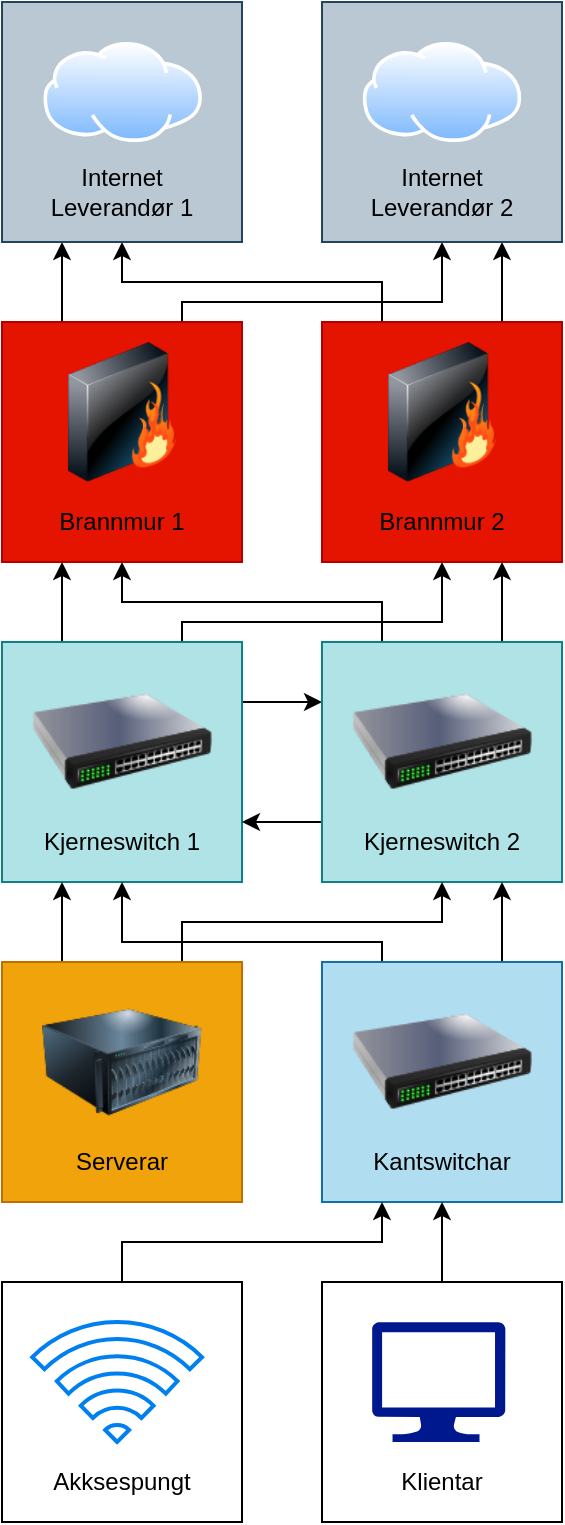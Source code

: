 <mxfile version="27.0.9">
  <diagram name="Page-1" id="vPcOFe-4HMPGLAfqT6yM">
    <mxGraphModel dx="1020" dy="918" grid="1" gridSize="10" guides="1" tooltips="1" connect="1" arrows="1" fold="1" page="1" pageScale="1" pageWidth="827" pageHeight="1169" math="0" shadow="0">
      <root>
        <mxCell id="0" />
        <mxCell id="1" parent="0" />
        <mxCell id="P7_R4goV-w_Sb4x6CEe_-7" style="edgeStyle=orthogonalEdgeStyle;rounded=0;orthogonalLoop=1;jettySize=auto;html=1;exitX=1;exitY=0.25;exitDx=0;exitDy=0;entryX=0;entryY=0.25;entryDx=0;entryDy=0;" edge="1" parent="1" source="P7_R4goV-w_Sb4x6CEe_-2" target="P7_R4goV-w_Sb4x6CEe_-4">
          <mxGeometry relative="1" as="geometry" />
        </mxCell>
        <mxCell id="P7_R4goV-w_Sb4x6CEe_-17" style="edgeStyle=orthogonalEdgeStyle;rounded=0;orthogonalLoop=1;jettySize=auto;html=1;exitX=0.25;exitY=0;exitDx=0;exitDy=0;entryX=0.25;entryY=1;entryDx=0;entryDy=0;" edge="1" parent="1" source="P7_R4goV-w_Sb4x6CEe_-2" target="P7_R4goV-w_Sb4x6CEe_-10">
          <mxGeometry relative="1" as="geometry" />
        </mxCell>
        <mxCell id="P7_R4goV-w_Sb4x6CEe_-23" style="edgeStyle=orthogonalEdgeStyle;rounded=0;orthogonalLoop=1;jettySize=auto;html=1;exitX=0.75;exitY=0;exitDx=0;exitDy=0;entryX=0.5;entryY=1;entryDx=0;entryDy=0;" edge="1" parent="1" source="P7_R4goV-w_Sb4x6CEe_-2" target="P7_R4goV-w_Sb4x6CEe_-13">
          <mxGeometry relative="1" as="geometry">
            <Array as="points">
              <mxPoint x="450" y="430" />
              <mxPoint x="580" y="430" />
            </Array>
          </mxGeometry>
        </mxCell>
        <mxCell id="P7_R4goV-w_Sb4x6CEe_-2" value="" style="whiteSpace=wrap;html=1;aspect=fixed;fillColor=#b0e3e6;strokeColor=#0e8088;" vertex="1" parent="1">
          <mxGeometry x="360" y="440" width="120" height="120" as="geometry" />
        </mxCell>
        <mxCell id="P7_R4goV-w_Sb4x6CEe_-1" value="" style="image;html=1;image=img/lib/clip_art/networking/Switch_128x128.png" vertex="1" parent="1">
          <mxGeometry x="375" y="450" width="90" height="80" as="geometry" />
        </mxCell>
        <mxCell id="P7_R4goV-w_Sb4x6CEe_-3" value="Kjerneswitch 1" style="text;html=1;align=center;verticalAlign=middle;whiteSpace=wrap;rounded=0;" vertex="1" parent="1">
          <mxGeometry x="370" y="530" width="100" height="20" as="geometry" />
        </mxCell>
        <mxCell id="P7_R4goV-w_Sb4x6CEe_-8" style="edgeStyle=orthogonalEdgeStyle;rounded=0;orthogonalLoop=1;jettySize=auto;html=1;exitX=0;exitY=0.75;exitDx=0;exitDy=0;entryX=1;entryY=0.75;entryDx=0;entryDy=0;" edge="1" parent="1" source="P7_R4goV-w_Sb4x6CEe_-4" target="P7_R4goV-w_Sb4x6CEe_-2">
          <mxGeometry relative="1" as="geometry" />
        </mxCell>
        <mxCell id="P7_R4goV-w_Sb4x6CEe_-19" style="edgeStyle=orthogonalEdgeStyle;rounded=0;orthogonalLoop=1;jettySize=auto;html=1;exitX=0.75;exitY=0;exitDx=0;exitDy=0;entryX=0.75;entryY=1;entryDx=0;entryDy=0;" edge="1" parent="1" source="P7_R4goV-w_Sb4x6CEe_-4" target="P7_R4goV-w_Sb4x6CEe_-13">
          <mxGeometry relative="1" as="geometry" />
        </mxCell>
        <mxCell id="P7_R4goV-w_Sb4x6CEe_-22" style="edgeStyle=orthogonalEdgeStyle;rounded=0;orthogonalLoop=1;jettySize=auto;html=1;exitX=0.25;exitY=0;exitDx=0;exitDy=0;entryX=0.5;entryY=1;entryDx=0;entryDy=0;" edge="1" parent="1" source="P7_R4goV-w_Sb4x6CEe_-4" target="P7_R4goV-w_Sb4x6CEe_-10">
          <mxGeometry relative="1" as="geometry">
            <Array as="points">
              <mxPoint x="550" y="420" />
              <mxPoint x="420" y="420" />
            </Array>
          </mxGeometry>
        </mxCell>
        <mxCell id="P7_R4goV-w_Sb4x6CEe_-4" value="" style="whiteSpace=wrap;html=1;aspect=fixed;fillColor=#b0e3e6;strokeColor=#0e8088;" vertex="1" parent="1">
          <mxGeometry x="520" y="440" width="120" height="120" as="geometry" />
        </mxCell>
        <mxCell id="P7_R4goV-w_Sb4x6CEe_-5" value="" style="image;html=1;image=img/lib/clip_art/networking/Switch_128x128.png" vertex="1" parent="1">
          <mxGeometry x="535" y="450" width="90" height="80" as="geometry" />
        </mxCell>
        <mxCell id="P7_R4goV-w_Sb4x6CEe_-6" value="Kjerneswitch 2" style="text;html=1;align=center;verticalAlign=middle;whiteSpace=wrap;rounded=0;" vertex="1" parent="1">
          <mxGeometry x="530" y="530" width="100" height="20" as="geometry" />
        </mxCell>
        <mxCell id="P7_R4goV-w_Sb4x6CEe_-62" style="edgeStyle=orthogonalEdgeStyle;rounded=0;orthogonalLoop=1;jettySize=auto;html=1;exitX=0.25;exitY=0;exitDx=0;exitDy=0;entryX=0.25;entryY=1;entryDx=0;entryDy=0;" edge="1" parent="1" source="P7_R4goV-w_Sb4x6CEe_-10" target="P7_R4goV-w_Sb4x6CEe_-44">
          <mxGeometry relative="1" as="geometry" />
        </mxCell>
        <mxCell id="P7_R4goV-w_Sb4x6CEe_-63" style="edgeStyle=orthogonalEdgeStyle;rounded=0;orthogonalLoop=1;jettySize=auto;html=1;exitX=0.75;exitY=0;exitDx=0;exitDy=0;entryX=0.5;entryY=1;entryDx=0;entryDy=0;" edge="1" parent="1" source="P7_R4goV-w_Sb4x6CEe_-10" target="P7_R4goV-w_Sb4x6CEe_-47">
          <mxGeometry relative="1" as="geometry">
            <Array as="points">
              <mxPoint x="450" y="270" />
              <mxPoint x="580" y="270" />
            </Array>
          </mxGeometry>
        </mxCell>
        <mxCell id="P7_R4goV-w_Sb4x6CEe_-10" value="" style="whiteSpace=wrap;html=1;aspect=fixed;fillColor=#e51400;fontColor=#ffffff;strokeColor=#B20000;" vertex="1" parent="1">
          <mxGeometry x="360" y="280" width="120" height="120" as="geometry" />
        </mxCell>
        <mxCell id="P7_R4goV-w_Sb4x6CEe_-12" value="Brannmur 1" style="text;html=1;align=center;verticalAlign=middle;whiteSpace=wrap;rounded=0;" vertex="1" parent="1">
          <mxGeometry x="370" y="370" width="100" height="20" as="geometry" />
        </mxCell>
        <mxCell id="P7_R4goV-w_Sb4x6CEe_-9" value="" style="image;html=1;image=img/lib/clip_art/networking/Firewall_128x128.png" vertex="1" parent="1">
          <mxGeometry x="385" y="290" width="70" height="70" as="geometry" />
        </mxCell>
        <mxCell id="P7_R4goV-w_Sb4x6CEe_-59" style="edgeStyle=orthogonalEdgeStyle;rounded=0;orthogonalLoop=1;jettySize=auto;html=1;exitX=0.75;exitY=0;exitDx=0;exitDy=0;entryX=0.75;entryY=1;entryDx=0;entryDy=0;" edge="1" parent="1" source="P7_R4goV-w_Sb4x6CEe_-13" target="P7_R4goV-w_Sb4x6CEe_-47">
          <mxGeometry relative="1" as="geometry" />
        </mxCell>
        <mxCell id="P7_R4goV-w_Sb4x6CEe_-61" style="edgeStyle=orthogonalEdgeStyle;rounded=0;orthogonalLoop=1;jettySize=auto;html=1;exitX=0.25;exitY=0;exitDx=0;exitDy=0;entryX=0.5;entryY=1;entryDx=0;entryDy=0;" edge="1" parent="1" source="P7_R4goV-w_Sb4x6CEe_-13" target="P7_R4goV-w_Sb4x6CEe_-44">
          <mxGeometry relative="1" as="geometry" />
        </mxCell>
        <mxCell id="P7_R4goV-w_Sb4x6CEe_-13" value="" style="whiteSpace=wrap;html=1;aspect=fixed;fillColor=#e51400;fontColor=#ffffff;strokeColor=#B20000;" vertex="1" parent="1">
          <mxGeometry x="520" y="280" width="120" height="120" as="geometry" />
        </mxCell>
        <mxCell id="P7_R4goV-w_Sb4x6CEe_-14" value="Brannmur 2" style="text;html=1;align=center;verticalAlign=middle;whiteSpace=wrap;rounded=0;" vertex="1" parent="1">
          <mxGeometry x="530" y="370" width="100" height="20" as="geometry" />
        </mxCell>
        <mxCell id="P7_R4goV-w_Sb4x6CEe_-15" value="" style="image;html=1;image=img/lib/clip_art/networking/Firewall_128x128.png" vertex="1" parent="1">
          <mxGeometry x="545" y="290" width="70" height="70" as="geometry" />
        </mxCell>
        <mxCell id="P7_R4goV-w_Sb4x6CEe_-40" style="edgeStyle=orthogonalEdgeStyle;rounded=0;orthogonalLoop=1;jettySize=auto;html=1;exitX=0.75;exitY=0;exitDx=0;exitDy=0;entryX=0.75;entryY=1;entryDx=0;entryDy=0;" edge="1" parent="1" source="P7_R4goV-w_Sb4x6CEe_-24" target="P7_R4goV-w_Sb4x6CEe_-4">
          <mxGeometry relative="1" as="geometry" />
        </mxCell>
        <mxCell id="P7_R4goV-w_Sb4x6CEe_-42" style="edgeStyle=orthogonalEdgeStyle;rounded=0;orthogonalLoop=1;jettySize=auto;html=1;exitX=0.25;exitY=0;exitDx=0;exitDy=0;entryX=0.5;entryY=1;entryDx=0;entryDy=0;" edge="1" parent="1" source="P7_R4goV-w_Sb4x6CEe_-24" target="P7_R4goV-w_Sb4x6CEe_-2">
          <mxGeometry relative="1" as="geometry">
            <Array as="points">
              <mxPoint x="550" y="590" />
              <mxPoint x="420" y="590" />
            </Array>
          </mxGeometry>
        </mxCell>
        <mxCell id="P7_R4goV-w_Sb4x6CEe_-24" value="" style="whiteSpace=wrap;html=1;aspect=fixed;fillColor=#b1ddf0;strokeColor=#10739e;" vertex="1" parent="1">
          <mxGeometry x="520" y="600" width="120" height="120" as="geometry" />
        </mxCell>
        <mxCell id="P7_R4goV-w_Sb4x6CEe_-25" value="Kantswitchar" style="text;html=1;align=center;verticalAlign=middle;whiteSpace=wrap;rounded=0;" vertex="1" parent="1">
          <mxGeometry x="530" y="690" width="100" height="20" as="geometry" />
        </mxCell>
        <mxCell id="P7_R4goV-w_Sb4x6CEe_-39" style="edgeStyle=orthogonalEdgeStyle;rounded=0;orthogonalLoop=1;jettySize=auto;html=1;exitX=0.25;exitY=0;exitDx=0;exitDy=0;entryX=0.25;entryY=1;entryDx=0;entryDy=0;" edge="1" parent="1" source="P7_R4goV-w_Sb4x6CEe_-33" target="P7_R4goV-w_Sb4x6CEe_-2">
          <mxGeometry relative="1" as="geometry" />
        </mxCell>
        <mxCell id="P7_R4goV-w_Sb4x6CEe_-41" style="edgeStyle=orthogonalEdgeStyle;rounded=0;orthogonalLoop=1;jettySize=auto;html=1;exitX=0.75;exitY=0;exitDx=0;exitDy=0;entryX=0.5;entryY=1;entryDx=0;entryDy=0;" edge="1" parent="1" source="P7_R4goV-w_Sb4x6CEe_-33" target="P7_R4goV-w_Sb4x6CEe_-4">
          <mxGeometry relative="1" as="geometry" />
        </mxCell>
        <mxCell id="P7_R4goV-w_Sb4x6CEe_-33" value="" style="whiteSpace=wrap;html=1;aspect=fixed;fillColor=#f0a30a;fontColor=#000000;strokeColor=#BD7000;" vertex="1" parent="1">
          <mxGeometry x="360" y="600" width="120" height="120" as="geometry" />
        </mxCell>
        <mxCell id="P7_R4goV-w_Sb4x6CEe_-34" value="Serverar" style="text;html=1;align=center;verticalAlign=middle;whiteSpace=wrap;rounded=0;" vertex="1" parent="1">
          <mxGeometry x="370" y="690" width="100" height="20" as="geometry" />
        </mxCell>
        <mxCell id="P7_R4goV-w_Sb4x6CEe_-36" value="" style="image;html=1;image=img/lib/clip_art/computers/Server_128x128.png" vertex="1" parent="1">
          <mxGeometry x="380" y="610" width="80" height="80" as="geometry" />
        </mxCell>
        <mxCell id="P7_R4goV-w_Sb4x6CEe_-37" value="" style="image;html=1;image=img/lib/clip_art/networking/Switch_128x128.png" vertex="1" parent="1">
          <mxGeometry x="535" y="610" width="90" height="80" as="geometry" />
        </mxCell>
        <mxCell id="P7_R4goV-w_Sb4x6CEe_-44" value="" style="whiteSpace=wrap;html=1;aspect=fixed;fillColor=#bac8d3;strokeColor=#23445d;" vertex="1" parent="1">
          <mxGeometry x="360" y="120" width="120" height="120" as="geometry" />
        </mxCell>
        <mxCell id="P7_R4goV-w_Sb4x6CEe_-45" value="Internet Leverandør 1" style="text;html=1;align=center;verticalAlign=middle;whiteSpace=wrap;rounded=0;" vertex="1" parent="1">
          <mxGeometry x="370" y="200" width="100" height="30" as="geometry" />
        </mxCell>
        <mxCell id="P7_R4goV-w_Sb4x6CEe_-47" value="" style="whiteSpace=wrap;html=1;aspect=fixed;fillColor=#bac8d3;strokeColor=#23445d;" vertex="1" parent="1">
          <mxGeometry x="520" y="120" width="120" height="120" as="geometry" />
        </mxCell>
        <mxCell id="P7_R4goV-w_Sb4x6CEe_-48" value="Internet Leverandør 2" style="text;html=1;align=center;verticalAlign=middle;whiteSpace=wrap;rounded=0;" vertex="1" parent="1">
          <mxGeometry x="530" y="200" width="100" height="30" as="geometry" />
        </mxCell>
        <mxCell id="P7_R4goV-w_Sb4x6CEe_-43" value="" style="image;aspect=fixed;perimeter=ellipsePerimeter;html=1;align=center;shadow=0;dashed=0;spacingTop=3;image=img/lib/active_directory/internet_cloud.svg;" vertex="1" parent="1">
          <mxGeometry x="380.64" y="140" width="79.36" height="50" as="geometry" />
        </mxCell>
        <mxCell id="P7_R4goV-w_Sb4x6CEe_-58" value="" style="image;aspect=fixed;perimeter=ellipsePerimeter;html=1;align=center;shadow=0;dashed=0;spacingTop=3;image=img/lib/active_directory/internet_cloud.svg;" vertex="1" parent="1">
          <mxGeometry x="540.32" y="140" width="79.36" height="50" as="geometry" />
        </mxCell>
        <mxCell id="P7_R4goV-w_Sb4x6CEe_-73" style="edgeStyle=orthogonalEdgeStyle;rounded=0;orthogonalLoop=1;jettySize=auto;html=1;exitX=0.5;exitY=0;exitDx=0;exitDy=0;entryX=0.5;entryY=1;entryDx=0;entryDy=0;" edge="1" parent="1" source="P7_R4goV-w_Sb4x6CEe_-64" target="P7_R4goV-w_Sb4x6CEe_-24">
          <mxGeometry relative="1" as="geometry" />
        </mxCell>
        <mxCell id="P7_R4goV-w_Sb4x6CEe_-64" value="" style="whiteSpace=wrap;html=1;aspect=fixed;" vertex="1" parent="1">
          <mxGeometry x="520" y="760" width="120" height="120" as="geometry" />
        </mxCell>
        <mxCell id="P7_R4goV-w_Sb4x6CEe_-65" value="Klientar" style="text;html=1;align=center;verticalAlign=middle;whiteSpace=wrap;rounded=0;" vertex="1" parent="1">
          <mxGeometry x="530" y="850" width="100" height="20" as="geometry" />
        </mxCell>
        <mxCell id="P7_R4goV-w_Sb4x6CEe_-72" style="edgeStyle=orthogonalEdgeStyle;rounded=0;orthogonalLoop=1;jettySize=auto;html=1;exitX=0.5;exitY=0;exitDx=0;exitDy=0;entryX=0.25;entryY=1;entryDx=0;entryDy=0;" edge="1" parent="1" source="P7_R4goV-w_Sb4x6CEe_-66" target="P7_R4goV-w_Sb4x6CEe_-24">
          <mxGeometry relative="1" as="geometry" />
        </mxCell>
        <mxCell id="P7_R4goV-w_Sb4x6CEe_-66" value="" style="whiteSpace=wrap;html=1;aspect=fixed;" vertex="1" parent="1">
          <mxGeometry x="360" y="760" width="120" height="120" as="geometry" />
        </mxCell>
        <mxCell id="P7_R4goV-w_Sb4x6CEe_-67" value="Akksespungt" style="text;html=1;align=center;verticalAlign=middle;whiteSpace=wrap;rounded=0;" vertex="1" parent="1">
          <mxGeometry x="370" y="850" width="100" height="20" as="geometry" />
        </mxCell>
        <mxCell id="P7_R4goV-w_Sb4x6CEe_-70" value="" style="sketch=0;aspect=fixed;pointerEvents=1;shadow=0;dashed=0;html=1;strokeColor=none;labelPosition=center;verticalLabelPosition=bottom;verticalAlign=top;align=center;fillColor=#00188D;shape=mxgraph.azure.computer" vertex="1" parent="1">
          <mxGeometry x="545" y="780" width="66.67" height="60" as="geometry" />
        </mxCell>
        <mxCell id="P7_R4goV-w_Sb4x6CEe_-71" value="" style="html=1;verticalLabelPosition=bottom;align=center;labelBackgroundColor=#ffffff;verticalAlign=top;strokeWidth=2;strokeColor=#0080F0;shadow=0;dashed=0;shape=mxgraph.ios7.icons.wifi;pointerEvents=1" vertex="1" parent="1">
          <mxGeometry x="375.15" y="780" width="84.85" height="60" as="geometry" />
        </mxCell>
      </root>
    </mxGraphModel>
  </diagram>
</mxfile>
